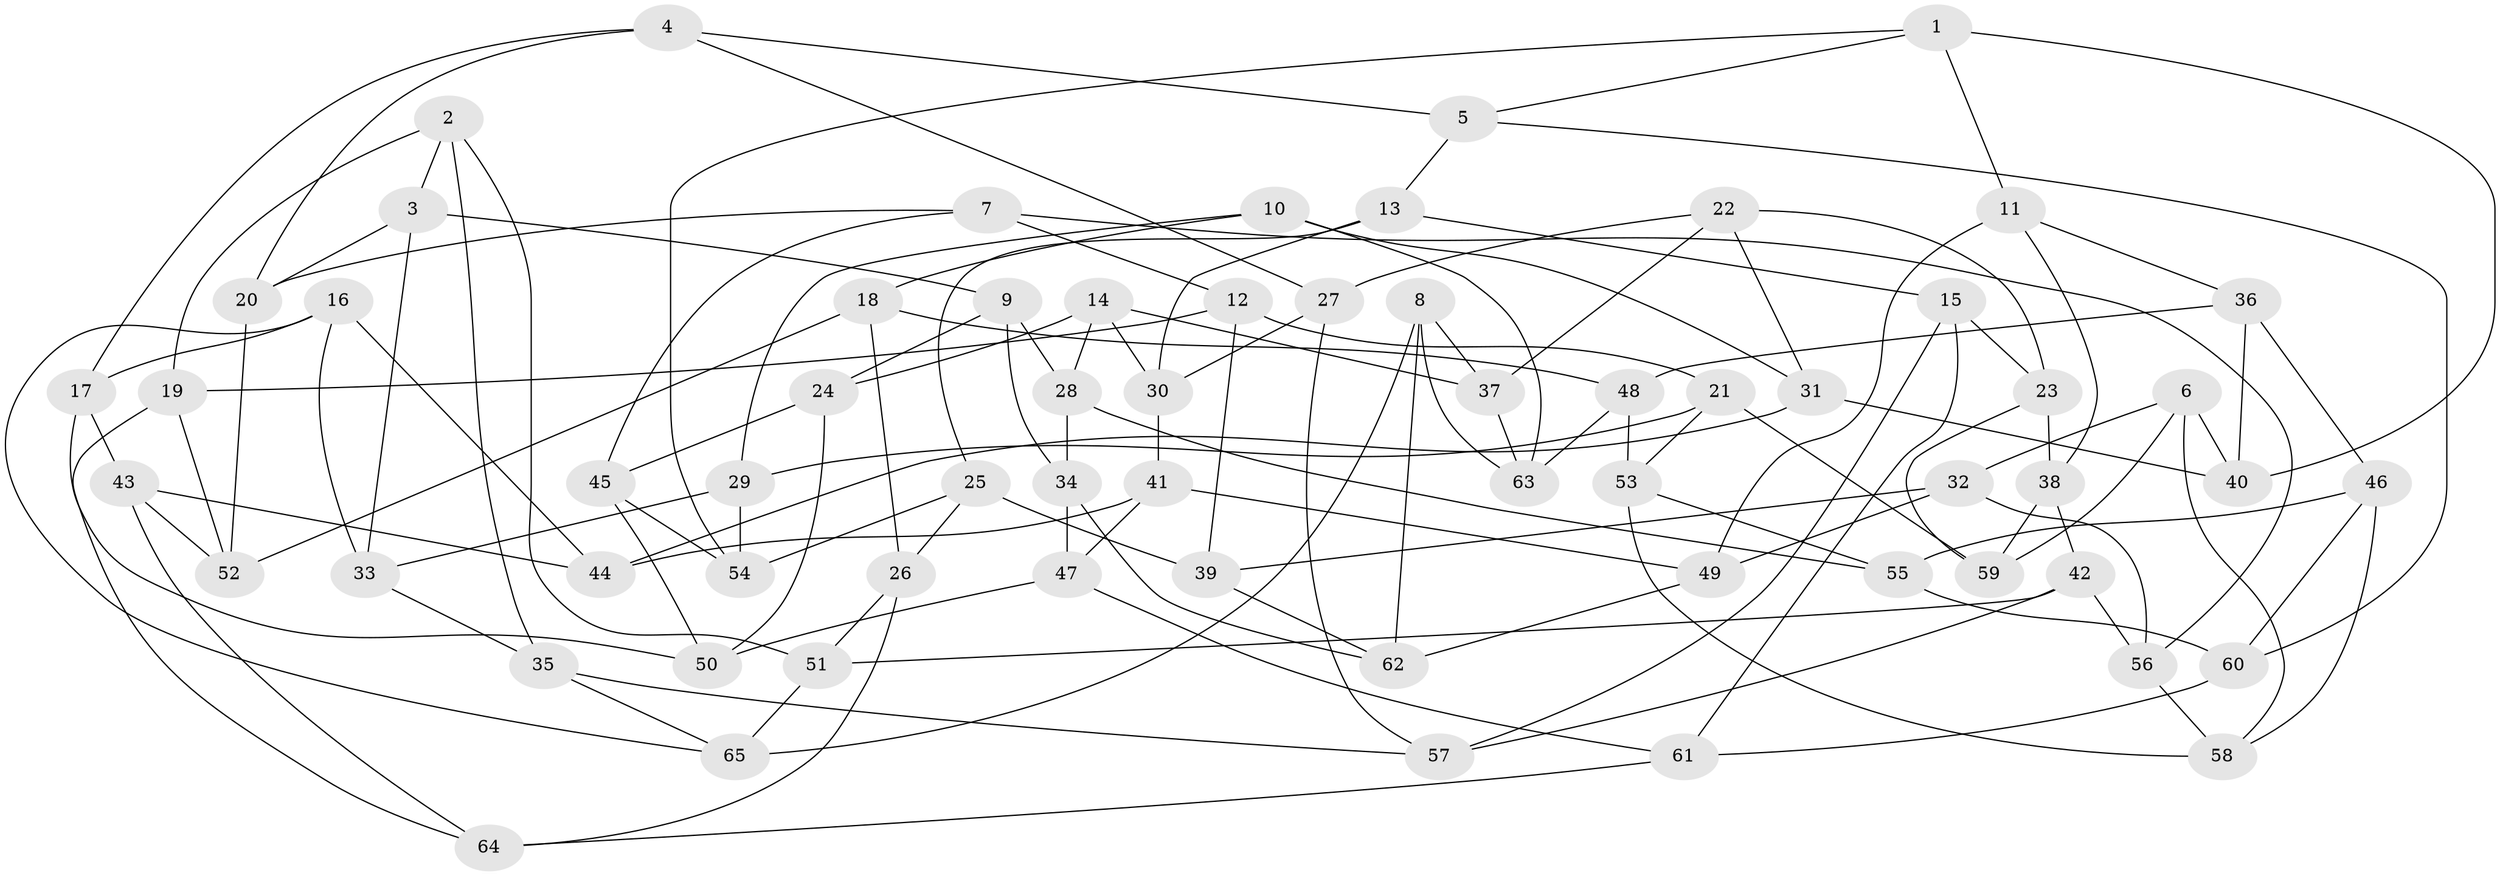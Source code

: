 // Generated by graph-tools (version 1.1) at 2025/16/03/09/25 04:16:16]
// undirected, 65 vertices, 130 edges
graph export_dot {
graph [start="1"]
  node [color=gray90,style=filled];
  1;
  2;
  3;
  4;
  5;
  6;
  7;
  8;
  9;
  10;
  11;
  12;
  13;
  14;
  15;
  16;
  17;
  18;
  19;
  20;
  21;
  22;
  23;
  24;
  25;
  26;
  27;
  28;
  29;
  30;
  31;
  32;
  33;
  34;
  35;
  36;
  37;
  38;
  39;
  40;
  41;
  42;
  43;
  44;
  45;
  46;
  47;
  48;
  49;
  50;
  51;
  52;
  53;
  54;
  55;
  56;
  57;
  58;
  59;
  60;
  61;
  62;
  63;
  64;
  65;
  1 -- 5;
  1 -- 11;
  1 -- 54;
  1 -- 40;
  2 -- 3;
  2 -- 51;
  2 -- 19;
  2 -- 35;
  3 -- 9;
  3 -- 20;
  3 -- 33;
  4 -- 20;
  4 -- 27;
  4 -- 5;
  4 -- 17;
  5 -- 60;
  5 -- 13;
  6 -- 40;
  6 -- 58;
  6 -- 59;
  6 -- 32;
  7 -- 12;
  7 -- 20;
  7 -- 45;
  7 -- 56;
  8 -- 37;
  8 -- 62;
  8 -- 63;
  8 -- 65;
  9 -- 34;
  9 -- 24;
  9 -- 28;
  10 -- 18;
  10 -- 29;
  10 -- 63;
  10 -- 31;
  11 -- 36;
  11 -- 49;
  11 -- 38;
  12 -- 21;
  12 -- 19;
  12 -- 39;
  13 -- 15;
  13 -- 25;
  13 -- 30;
  14 -- 30;
  14 -- 37;
  14 -- 28;
  14 -- 24;
  15 -- 23;
  15 -- 57;
  15 -- 61;
  16 -- 33;
  16 -- 65;
  16 -- 44;
  16 -- 17;
  17 -- 50;
  17 -- 43;
  18 -- 48;
  18 -- 26;
  18 -- 52;
  19 -- 52;
  19 -- 64;
  20 -- 52;
  21 -- 59;
  21 -- 53;
  21 -- 29;
  22 -- 31;
  22 -- 23;
  22 -- 27;
  22 -- 37;
  23 -- 38;
  23 -- 59;
  24 -- 50;
  24 -- 45;
  25 -- 26;
  25 -- 54;
  25 -- 39;
  26 -- 51;
  26 -- 64;
  27 -- 30;
  27 -- 57;
  28 -- 55;
  28 -- 34;
  29 -- 33;
  29 -- 54;
  30 -- 41;
  31 -- 40;
  31 -- 44;
  32 -- 39;
  32 -- 49;
  32 -- 56;
  33 -- 35;
  34 -- 47;
  34 -- 62;
  35 -- 57;
  35 -- 65;
  36 -- 48;
  36 -- 40;
  36 -- 46;
  37 -- 63;
  38 -- 42;
  38 -- 59;
  39 -- 62;
  41 -- 47;
  41 -- 44;
  41 -- 49;
  42 -- 51;
  42 -- 57;
  42 -- 56;
  43 -- 44;
  43 -- 64;
  43 -- 52;
  45 -- 50;
  45 -- 54;
  46 -- 58;
  46 -- 60;
  46 -- 55;
  47 -- 61;
  47 -- 50;
  48 -- 63;
  48 -- 53;
  49 -- 62;
  51 -- 65;
  53 -- 55;
  53 -- 58;
  55 -- 60;
  56 -- 58;
  60 -- 61;
  61 -- 64;
}
